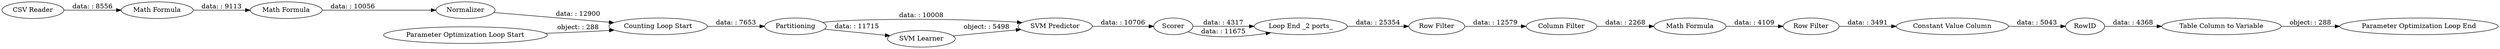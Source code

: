 digraph {
	"1857305342403152108_1" [label="CSV Reader"]
	"1857305342403152108_7" [label="SVM Predictor"]
	"1857305342403152108_6" [label="SVM Learner"]
	"1857305342403152108_13" [label="Column Filter"]
	"1857305342403152108_14" [label="Math Formula"]
	"-3509768683489447342_3" [label="Math Formula"]
	"-3509768683489447342_4" [label=Normalizer]
	"-3509768683489447342_2" [label="Math Formula"]
	"1857305342403152108_12" [label="Row Filter"]
	"1857305342403152108_20" [label=RowID]
	"1857305342403152108_9" [label=Scorer]
	"1857305342403152108_19" [label="Constant Value Column"]
	"1857305342403152108_16" [label="Parameter Optimization Loop End"]
	"1857305342403152108_17" [label="Table Column to Variable"]
	"1857305342403152108_11" [label="Loop End _2 ports_"]
	"1857305342403152108_8" [label=Partitioning]
	"1857305342403152108_15" [label="Parameter Optimization Loop Start"]
	"1857305342403152108_10" [label="Counting Loop Start"]
	"1857305342403152108_18" [label="Row Filter"]
	"1857305342403152108_9" -> "1857305342403152108_11" [label="data: : 4317"]
	"1857305342403152108_12" -> "1857305342403152108_13" [label="data: : 12579"]
	"1857305342403152108_6" -> "1857305342403152108_7" [label="object: : 5498"]
	"1857305342403152108_18" -> "1857305342403152108_19" [label="data: : 3491"]
	"1857305342403152108_10" -> "1857305342403152108_8" [label="data: : 7653"]
	"1857305342403152108_14" -> "1857305342403152108_18" [label="data: : 4109"]
	"1857305342403152108_8" -> "1857305342403152108_6" [label="data: : 11715"]
	"1857305342403152108_8" -> "1857305342403152108_7" [label="data: : 10008"]
	"1857305342403152108_1" -> "-3509768683489447342_2" [label="data: : 8556"]
	"1857305342403152108_9" -> "1857305342403152108_11" [label="data: : 11675"]
	"1857305342403152108_20" -> "1857305342403152108_17" [label="data: : 4368"]
	"1857305342403152108_13" -> "1857305342403152108_14" [label="data: : 2268"]
	"-3509768683489447342_4" -> "1857305342403152108_10" [label="data: : 12900"]
	"-3509768683489447342_3" -> "-3509768683489447342_4" [label="data: : 10056"]
	"1857305342403152108_11" -> "1857305342403152108_12" [label="data: : 25354"]
	"1857305342403152108_7" -> "1857305342403152108_9" [label="data: : 10706"]
	"1857305342403152108_15" -> "1857305342403152108_10" [label="object: : 288"]
	"-3509768683489447342_2" -> "-3509768683489447342_3" [label="data: : 9113"]
	"1857305342403152108_17" -> "1857305342403152108_16" [label="object: : 288"]
	"1857305342403152108_19" -> "1857305342403152108_20" [label="data: : 5043"]
	rankdir=LR
}
